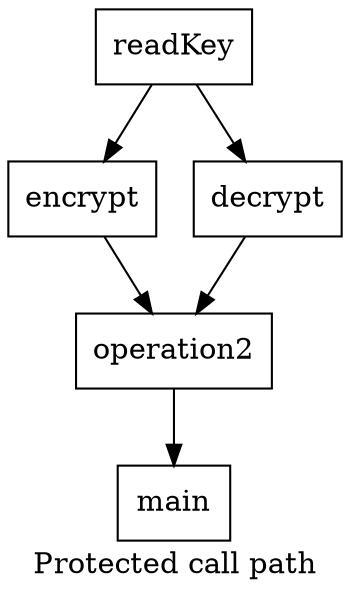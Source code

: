 digraph "Protected call path" {
	label="Protected call path";
        Node5 -> Node3
        Node5 -> Node4
        Node4 -> Node2
        Node3 -> Node2
        Node2 -> Node1
        Node1 [shape=record label="{main}"]
        Node2 [shape=record label="{operation2}"]
        Node3 [shape=record label="{encrypt}"]
        Node4 [shape=record label="{decrypt}"]
        Node5 [shape=record label="{readKey}"]
}


